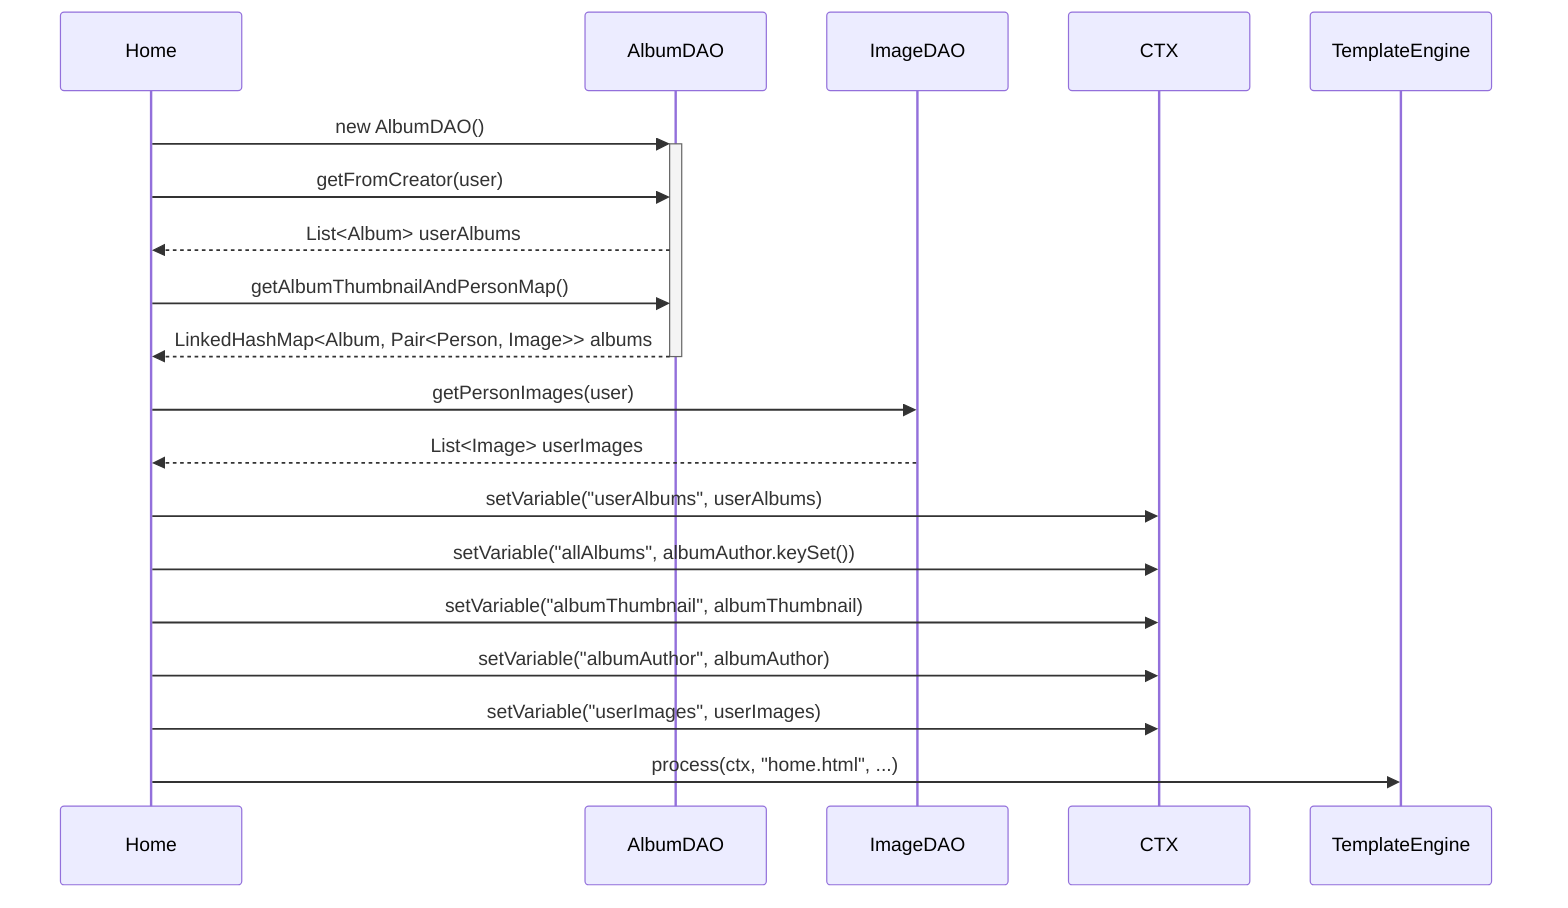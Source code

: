 sequenceDiagram
    participant Home
    participant AlbumDAO
    participant ImageDAO
    participant CTX
    participant TemplateEngine

    Home ->>+ AlbumDAO: new AlbumDAO()
    Home ->> AlbumDAO: getFromCreator(user)
    AlbumDAO -->> Home: List<Album> userAlbums 
    Home ->> AlbumDAO: getAlbumThumbnailAndPersonMap()
    AlbumDAO -->>- Home: LinkedHashMap<Album, Pair<Person, Image>> albums
    Home ->> ImageDAO: getPersonImages(user)
    ImageDAO -->> Home: List<Image> userImages
    Home ->> CTX: setVariable("userAlbums", userAlbums)
    Home ->> CTX: setVariable("allAlbums", albumAuthor.keySet())
    Home ->> CTX: setVariable("albumThumbnail", albumThumbnail)
    Home ->> CTX: setVariable("albumAuthor", albumAuthor)
    Home ->> CTX: setVariable("userImages", userImages)
    Home ->> TemplateEngine: process(ctx, "home.html", ...)
